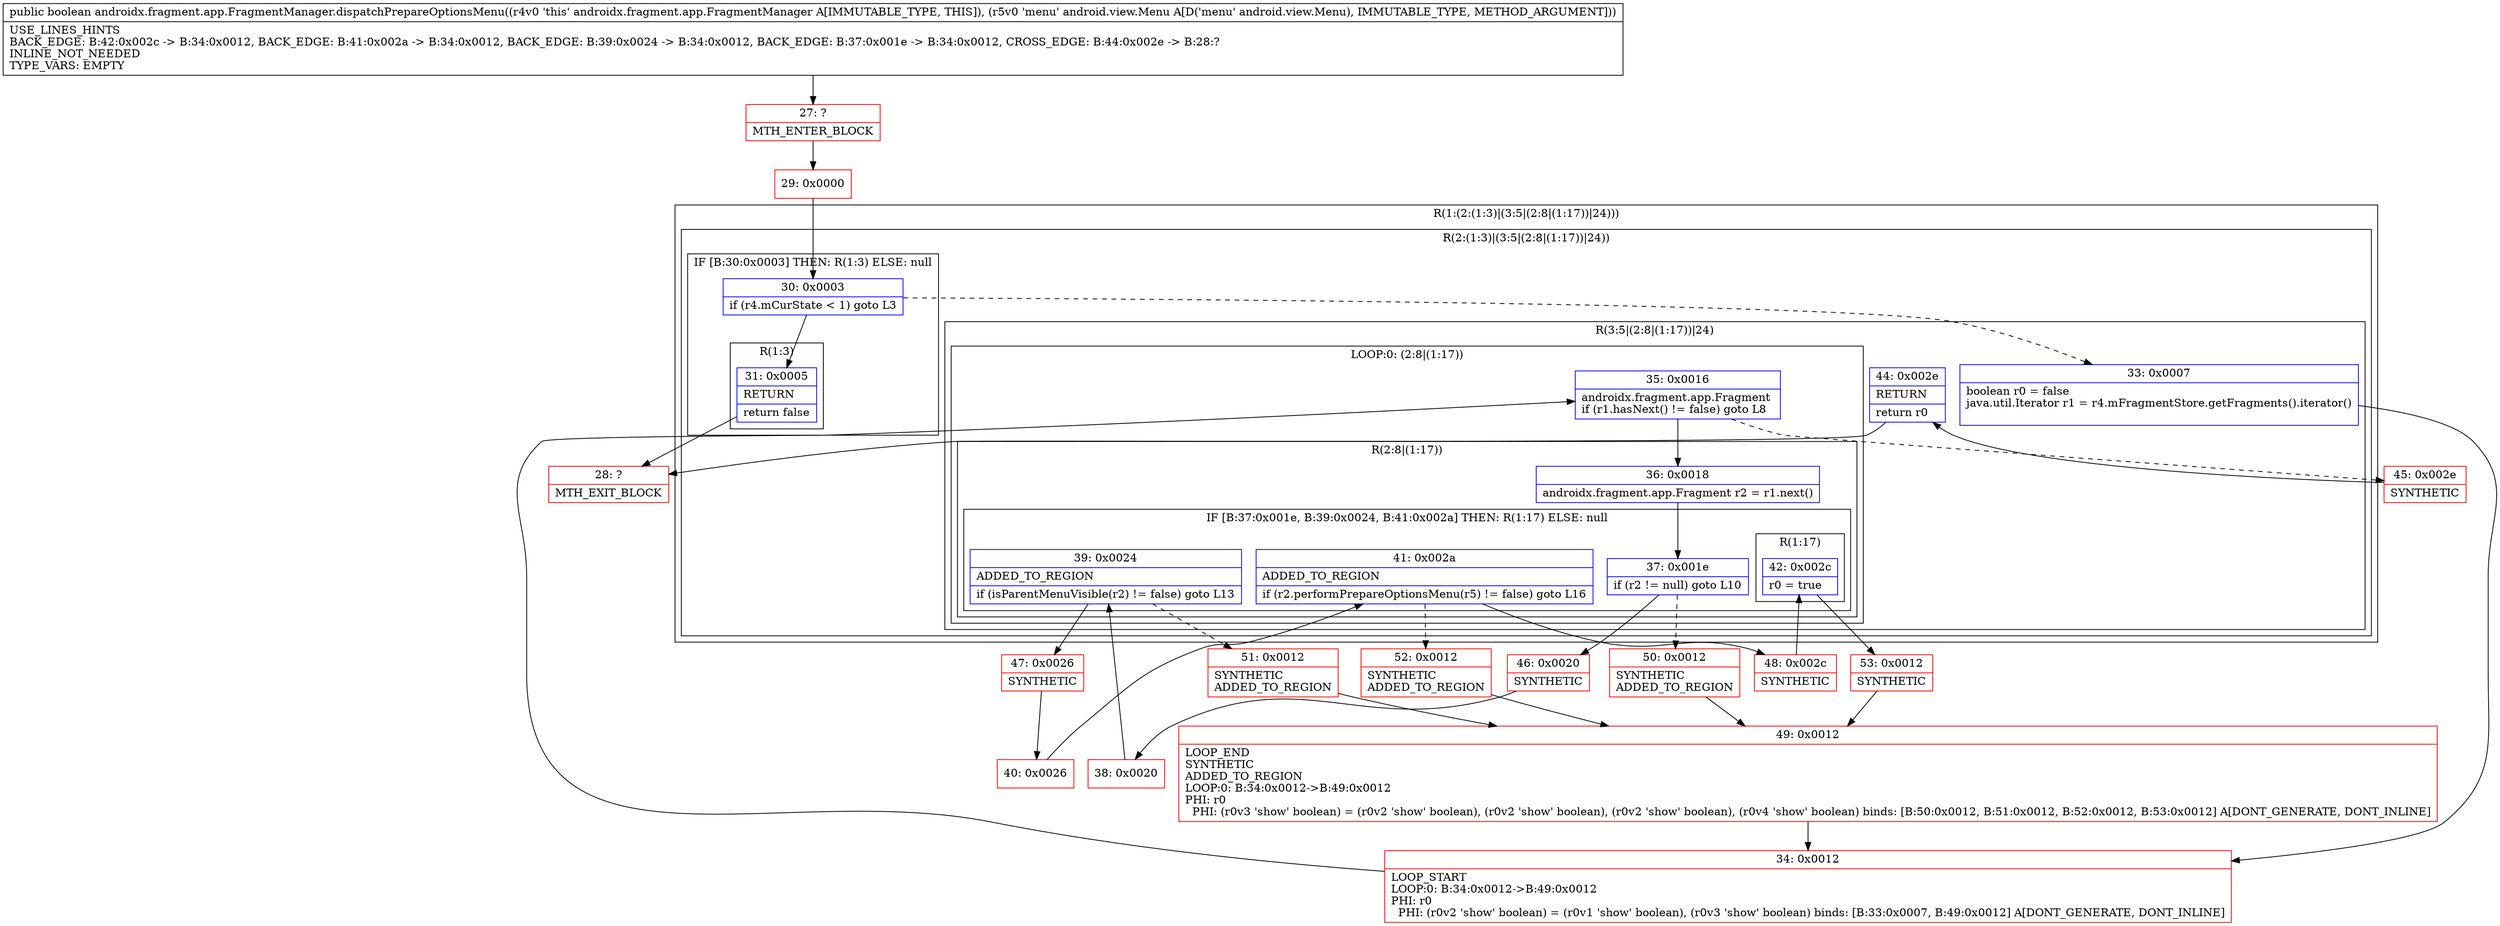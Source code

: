 digraph "CFG forandroidx.fragment.app.FragmentManager.dispatchPrepareOptionsMenu(Landroid\/view\/Menu;)Z" {
subgraph cluster_Region_1734062888 {
label = "R(1:(2:(1:3)|(3:5|(2:8|(1:17))|24)))";
node [shape=record,color=blue];
subgraph cluster_Region_1539212721 {
label = "R(2:(1:3)|(3:5|(2:8|(1:17))|24))";
node [shape=record,color=blue];
subgraph cluster_IfRegion_1186762750 {
label = "IF [B:30:0x0003] THEN: R(1:3) ELSE: null";
node [shape=record,color=blue];
Node_30 [shape=record,label="{30\:\ 0x0003|if (r4.mCurState \< 1) goto L3\l}"];
subgraph cluster_Region_759058247 {
label = "R(1:3)";
node [shape=record,color=blue];
Node_31 [shape=record,label="{31\:\ 0x0005|RETURN\l|return false\l}"];
}
}
subgraph cluster_Region_439978622 {
label = "R(3:5|(2:8|(1:17))|24)";
node [shape=record,color=blue];
Node_33 [shape=record,label="{33\:\ 0x0007|boolean r0 = false\ljava.util.Iterator r1 = r4.mFragmentStore.getFragments().iterator()\l\l}"];
subgraph cluster_LoopRegion_390490939 {
label = "LOOP:0: (2:8|(1:17))";
node [shape=record,color=blue];
Node_35 [shape=record,label="{35\:\ 0x0016|androidx.fragment.app.Fragment \lif (r1.hasNext() != false) goto L8\l}"];
subgraph cluster_Region_955971439 {
label = "R(2:8|(1:17))";
node [shape=record,color=blue];
Node_36 [shape=record,label="{36\:\ 0x0018|androidx.fragment.app.Fragment r2 = r1.next()\l}"];
subgraph cluster_IfRegion_446385393 {
label = "IF [B:37:0x001e, B:39:0x0024, B:41:0x002a] THEN: R(1:17) ELSE: null";
node [shape=record,color=blue];
Node_37 [shape=record,label="{37\:\ 0x001e|if (r2 != null) goto L10\l}"];
Node_39 [shape=record,label="{39\:\ 0x0024|ADDED_TO_REGION\l|if (isParentMenuVisible(r2) != false) goto L13\l}"];
Node_41 [shape=record,label="{41\:\ 0x002a|ADDED_TO_REGION\l|if (r2.performPrepareOptionsMenu(r5) != false) goto L16\l}"];
subgraph cluster_Region_151223551 {
label = "R(1:17)";
node [shape=record,color=blue];
Node_42 [shape=record,label="{42\:\ 0x002c|r0 = true\l}"];
}
}
}
}
Node_44 [shape=record,label="{44\:\ 0x002e|RETURN\l|return r0\l}"];
}
}
}
Node_27 [shape=record,color=red,label="{27\:\ ?|MTH_ENTER_BLOCK\l}"];
Node_29 [shape=record,color=red,label="{29\:\ 0x0000}"];
Node_28 [shape=record,color=red,label="{28\:\ ?|MTH_EXIT_BLOCK\l}"];
Node_34 [shape=record,color=red,label="{34\:\ 0x0012|LOOP_START\lLOOP:0: B:34:0x0012\-\>B:49:0x0012\lPHI: r0 \l  PHI: (r0v2 'show' boolean) = (r0v1 'show' boolean), (r0v3 'show' boolean) binds: [B:33:0x0007, B:49:0x0012] A[DONT_GENERATE, DONT_INLINE]\l}"];
Node_46 [shape=record,color=red,label="{46\:\ 0x0020|SYNTHETIC\l}"];
Node_38 [shape=record,color=red,label="{38\:\ 0x0020}"];
Node_47 [shape=record,color=red,label="{47\:\ 0x0026|SYNTHETIC\l}"];
Node_40 [shape=record,color=red,label="{40\:\ 0x0026}"];
Node_48 [shape=record,color=red,label="{48\:\ 0x002c|SYNTHETIC\l}"];
Node_53 [shape=record,color=red,label="{53\:\ 0x0012|SYNTHETIC\l}"];
Node_49 [shape=record,color=red,label="{49\:\ 0x0012|LOOP_END\lSYNTHETIC\lADDED_TO_REGION\lLOOP:0: B:34:0x0012\-\>B:49:0x0012\lPHI: r0 \l  PHI: (r0v3 'show' boolean) = (r0v2 'show' boolean), (r0v2 'show' boolean), (r0v2 'show' boolean), (r0v4 'show' boolean) binds: [B:50:0x0012, B:51:0x0012, B:52:0x0012, B:53:0x0012] A[DONT_GENERATE, DONT_INLINE]\l}"];
Node_52 [shape=record,color=red,label="{52\:\ 0x0012|SYNTHETIC\lADDED_TO_REGION\l}"];
Node_51 [shape=record,color=red,label="{51\:\ 0x0012|SYNTHETIC\lADDED_TO_REGION\l}"];
Node_50 [shape=record,color=red,label="{50\:\ 0x0012|SYNTHETIC\lADDED_TO_REGION\l}"];
Node_45 [shape=record,color=red,label="{45\:\ 0x002e|SYNTHETIC\l}"];
MethodNode[shape=record,label="{public boolean androidx.fragment.app.FragmentManager.dispatchPrepareOptionsMenu((r4v0 'this' androidx.fragment.app.FragmentManager A[IMMUTABLE_TYPE, THIS]), (r5v0 'menu' android.view.Menu A[D('menu' android.view.Menu), IMMUTABLE_TYPE, METHOD_ARGUMENT]))  | USE_LINES_HINTS\lBACK_EDGE: B:42:0x002c \-\> B:34:0x0012, BACK_EDGE: B:41:0x002a \-\> B:34:0x0012, BACK_EDGE: B:39:0x0024 \-\> B:34:0x0012, BACK_EDGE: B:37:0x001e \-\> B:34:0x0012, CROSS_EDGE: B:44:0x002e \-\> B:28:?\lINLINE_NOT_NEEDED\lTYPE_VARS: EMPTY\l}"];
MethodNode -> Node_27;Node_30 -> Node_31;
Node_30 -> Node_33[style=dashed];
Node_31 -> Node_28;
Node_33 -> Node_34;
Node_35 -> Node_36;
Node_35 -> Node_45[style=dashed];
Node_36 -> Node_37;
Node_37 -> Node_46;
Node_37 -> Node_50[style=dashed];
Node_39 -> Node_47;
Node_39 -> Node_51[style=dashed];
Node_41 -> Node_48;
Node_41 -> Node_52[style=dashed];
Node_42 -> Node_53;
Node_44 -> Node_28;
Node_27 -> Node_29;
Node_29 -> Node_30;
Node_34 -> Node_35;
Node_46 -> Node_38;
Node_38 -> Node_39;
Node_47 -> Node_40;
Node_40 -> Node_41;
Node_48 -> Node_42;
Node_53 -> Node_49;
Node_49 -> Node_34;
Node_52 -> Node_49;
Node_51 -> Node_49;
Node_50 -> Node_49;
Node_45 -> Node_44;
}

